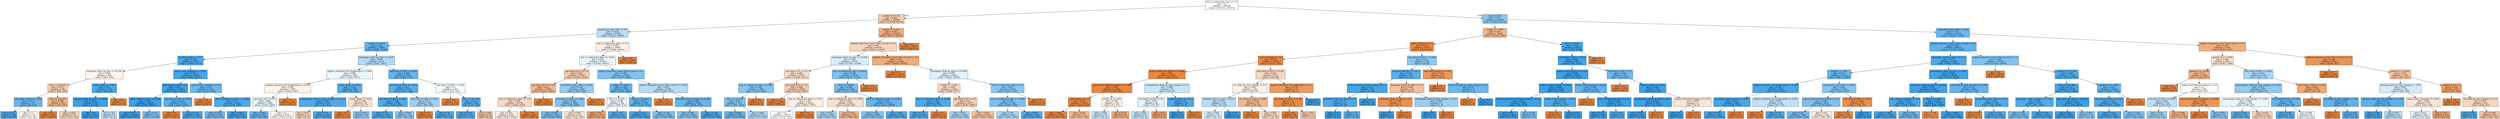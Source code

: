 digraph Tree {
node [shape=box, style="filled", color="black"] ;
0 [label="due_vs_submission_date <= 1.0\ngini = 0.5\nsamples = 294546\nvalue = [147273, 147273]", fillcolor="#e5813900"] ;
1 [label="gender_M <= 0.0\ngini = 0.464\nsamples = 180483\nvalue = [114338, 66145]", fillcolor="#e581396b"] ;
0 -> 1 [labeldistance=2.5, labelangle=45, headlabel="True"] ;
2 [label="assessment_type_TMA <= 0.0\ngini = 0.478\nsamples = 55798\nvalue = [22111, 33687]", fillcolor="#399de558"] ;
1 -> 2 ;
3 [label="weight <= 1.013\ngini = 0.29\nsamples = 20851\nvalue = [3665, 17186]", fillcolor="#399de5c9"] ;
2 -> 3 ;
4 [label="studied_credits <= 57.7\ngini = 0.168\nsamples = 14741\nvalue = [1368, 13373]", fillcolor="#399de5e5"] ;
3 -> 4 ;
5 [label="oucontent_clicks_by_days <= 43.581\ngini = 0.499\nsamples = 962\nvalue = [504, 458]", fillcolor="#e5813917"] ;
4 -> 5 ;
6 [label="date <= 222.004\ngini = 0.471\nsamples = 790\nvalue = [490, 300]", fillcolor="#e5813963"] ;
5 -> 6 ;
7 [label="imd_band_0-10% <= 0.154\ngini = 0.317\nsamples = 147\nvalue = [29, 118]", fillcolor="#399de5c0"] ;
6 -> 7 ;
8 [label="gini = 0.153\nsamples = 108\nvalue = [9, 99]", fillcolor="#399de5e8"] ;
7 -> 8 ;
9 [label="gini = 0.5\nsamples = 39\nvalue = [20, 19]", fillcolor="#e581390d"] ;
7 -> 9 ;
10 [label="date <= 228.979\ngini = 0.406\nsamples = 643\nvalue = [461, 182]", fillcolor="#e581399a"] ;
6 -> 10 ;
11 [label="gini = 0.0\nsamples = 186\nvalue = [186, 0]", fillcolor="#e58139ff"] ;
10 -> 11 ;
12 [label="gini = 0.479\nsamples = 457\nvalue = [275, 182]", fillcolor="#e5813956"] ;
10 -> 12 ;
13 [label="region_Wales <= 0.007\ngini = 0.15\nsamples = 172\nvalue = [14, 158]", fillcolor="#399de5e8"] ;
5 -> 13 ;
14 [label="glossary_clicks_by_days <= 8.482\ngini = 0.025\nsamples = 160\nvalue = [2, 158]", fillcolor="#399de5fc"] ;
13 -> 14 ;
15 [label="gini = 0.0\nsamples = 155\nvalue = [0, 155]", fillcolor="#399de5ff"] ;
14 -> 15 ;
16 [label="gini = 0.48\nsamples = 5\nvalue = [2, 3]", fillcolor="#399de555"] ;
14 -> 16 ;
17 [label="gini = 0.0\nsamples = 12\nvalue = [12, 0]", fillcolor="#e58139ff"] ;
13 -> 17 ;
18 [label="num_of_prev_attempts <= 0.001\ngini = 0.118\nsamples = 13779\nvalue = [864, 12915]", fillcolor="#399de5ee"] ;
4 -> 18 ;
19 [label="imd_band_0-10% <= 0.0\ngini = 0.073\nsamples = 11678\nvalue = [445, 11233]", fillcolor="#399de5f5"] ;
18 -> 19 ;
20 [label="folder_clicks_by_days <= 0.349\ngini = 0.046\nsamples = 10299\nvalue = [240, 10059]", fillcolor="#399de5f9"] ;
19 -> 20 ;
21 [label="gini = 0.04\nsamples = 10180\nvalue = [210, 9970]", fillcolor="#399de5fa"] ;
20 -> 21 ;
22 [label="gini = 0.377\nsamples = 119\nvalue = [30, 89]", fillcolor="#399de5a9"] ;
20 -> 22 ;
23 [label="imd_band_0-10% <= 0.993\ngini = 0.253\nsamples = 1379\nvalue = [205, 1174]", fillcolor="#399de5d2"] ;
19 -> 23 ;
24 [label="gini = 0.0\nsamples = 126\nvalue = [126, 0]", fillcolor="#e58139ff"] ;
23 -> 24 ;
25 [label="gini = 0.118\nsamples = 1253\nvalue = [79, 1174]", fillcolor="#399de5ee"] ;
23 -> 25 ;
26 [label="num_of_prev_attempts <= 1.0\ngini = 0.319\nsamples = 2101\nvalue = [419, 1682]", fillcolor="#399de5bf"] ;
18 -> 26 ;
27 [label="gini = 0.0\nsamples = 236\nvalue = [236, 0]", fillcolor="#e58139ff"] ;
26 -> 27 ;
28 [label="due_vs_submission_date <= -2.009\ngini = 0.177\nsamples = 1865\nvalue = [183, 1682]", fillcolor="#399de5e3"] ;
26 -> 28 ;
29 [label="gini = 0.332\nsamples = 728\nvalue = [153, 575]", fillcolor="#399de5bb"] ;
28 -> 29 ;
30 [label="gini = 0.051\nsamples = 1137\nvalue = [30, 1107]", fillcolor="#399de5f8"] ;
28 -> 30 ;
31 [label="homepage_clicks_by_days <= 20.97\ngini = 0.469\nsamples = 6110\nvalue = [2297, 3813]", fillcolor="#399de565"] ;
3 -> 31 ;
32 [label="highest_education_HE Qualification <= 0.999\ngini = 0.499\nsamples = 3965\nvalue = [1893, 2072]", fillcolor="#399de516"] ;
31 -> 32 ;
33 [label="highest_education_HE Qualification <= 0.002\ngini = 0.499\nsamples = 3467\nvalue = [1824, 1643]", fillcolor="#e5813919"] ;
32 -> 33 ;
34 [label="age_band_0-35 <= 0.0\ngini = 0.498\nsamples = 3084\nvalue = [1441, 1643]", fillcolor="#399de51f"] ;
33 -> 34 ;
35 [label="gini = 0.308\nsamples = 452\nvalue = [86, 366]", fillcolor="#399de5c3"] ;
34 -> 35 ;
36 [label="gini = 0.5\nsamples = 2632\nvalue = [1355, 1277]", fillcolor="#e581390f"] ;
34 -> 36 ;
37 [label="gini = 0.0\nsamples = 383\nvalue = [383, 0]", fillcolor="#e58139ff"] ;
33 -> 37 ;
38 [label="region_Wales <= 0.011\ngini = 0.239\nsamples = 498\nvalue = [69, 429]", fillcolor="#399de5d6"] ;
32 -> 38 ;
39 [label="externalquiz_clicks_by_days_change <= -3.214\ngini = 0.184\nsamples = 459\nvalue = [47, 412]", fillcolor="#399de5e2"] ;
38 -> 39 ;
40 [label="gini = 0.473\nsamples = 13\nvalue = [8, 5]", fillcolor="#e5813960"] ;
39 -> 40 ;
41 [label="gini = 0.16\nsamples = 446\nvalue = [39, 407]", fillcolor="#399de5e7"] ;
39 -> 41 ;
42 [label="region_Wales <= 0.98\ngini = 0.492\nsamples = 39\nvalue = [22, 17]", fillcolor="#e581393a"] ;
38 -> 42 ;
43 [label="gini = 0.0\nsamples = 15\nvalue = [15, 0]", fillcolor="#e58139ff"] ;
42 -> 43 ;
44 [label="gini = 0.413\nsamples = 24\nvalue = [7, 17]", fillcolor="#399de596"] ;
42 -> 44 ;
45 [label="imd_band_10-20% <= 0.009\ngini = 0.306\nsamples = 2145\nvalue = [404, 1741]", fillcolor="#399de5c4"] ;
31 -> 45 ;
46 [label="imd_band_20-30% <= 0.014\ngini = 0.237\nsamples = 1832\nvalue = [252, 1580]", fillcolor="#399de5d6"] ;
45 -> 46 ;
47 [label="imd_band_50-60% <= 0.004\ngini = 0.189\nsamples = 1588\nvalue = [168, 1420]", fillcolor="#399de5e1"] ;
46 -> 47 ;
48 [label="gini = 0.141\nsamples = 1365\nvalue = [104, 1261]", fillcolor="#399de5ea"] ;
47 -> 48 ;
49 [label="gini = 0.409\nsamples = 223\nvalue = [64, 159]", fillcolor="#399de598"] ;
47 -> 49 ;
50 [label="imd_band_20-30% <= 0.995\ngini = 0.451\nsamples = 244\nvalue = [84, 160]", fillcolor="#399de579"] ;
46 -> 50 ;
51 [label="gini = 0.0\nsamples = 65\nvalue = [65, 0]", fillcolor="#e58139ff"] ;
50 -> 51 ;
52 [label="gini = 0.19\nsamples = 179\nvalue = [19, 160]", fillcolor="#399de5e1"] ;
50 -> 52 ;
53 [label="imd_band_10-20% <= 0.995\ngini = 0.5\nsamples = 313\nvalue = [152, 161]", fillcolor="#399de50e"] ;
45 -> 53 ;
54 [label="gini = 0.0\nsamples = 127\nvalue = [127, 0]", fillcolor="#e58139ff"] ;
53 -> 54 ;
55 [label="date <= 207.428\ngini = 0.233\nsamples = 186\nvalue = [25, 161]", fillcolor="#399de5d7"] ;
53 -> 55 ;
56 [label="gini = 0.176\nsamples = 174\nvalue = [17, 157]", fillcolor="#399de5e3"] ;
55 -> 56 ;
57 [label="gini = 0.444\nsamples = 12\nvalue = [8, 4]", fillcolor="#e581397f"] ;
55 -> 57 ;
58 [label="due_vs_submission_date <= 0.0\ngini = 0.498\nsamples = 34947\nvalue = [18446, 16501]", fillcolor="#e581391b"] ;
2 -> 58 ;
59 [label="due_vs_submission_date <= -0.001\ngini = 0.498\nsamples = 31262\nvalue = [14761, 16501]", fillcolor="#399de51b"] ;
58 -> 59 ;
60 [label="age_band_35-55 <= 1.0\ngini = 0.467\nsamples = 17627\nvalue = [11091, 6536]", fillcolor="#e5813969"] ;
59 -> 60 ;
61 [label="age_band_35-55 <= 0.0\ngini = 0.424\nsamples = 14581\nvalue = [10141, 4440]", fillcolor="#e581398f"] ;
60 -> 61 ;
62 [label="due_vs_submission_date <= -1.0\ngini = 0.485\nsamples = 10706\nvalue = [6266, 4440]", fillcolor="#e581394a"] ;
61 -> 62 ;
63 [label="gini = 0.497\nsamples = 9623\nvalue = [5183, 4440]", fillcolor="#e5813925"] ;
62 -> 63 ;
64 [label="gini = 0.0\nsamples = 1083\nvalue = [1083, 0]", fillcolor="#e58139ff"] ;
62 -> 64 ;
65 [label="gini = 0.0\nsamples = 3875\nvalue = [3875, 0]", fillcolor="#e58139ff"] ;
61 -> 65 ;
66 [label="assessment_type_CMA <= 0.005\ngini = 0.429\nsamples = 3046\nvalue = [950, 2096]", fillcolor="#399de58b"] ;
60 -> 66 ;
67 [label="imd_band_10-20% <= 0.002\ngini = 0.399\nsamples = 2894\nvalue = [798, 2096]", fillcolor="#399de59e"] ;
66 -> 67 ;
68 [label="gini = 0.347\nsamples = 2447\nvalue = [546, 1901]", fillcolor="#399de5b6"] ;
67 -> 68 ;
69 [label="gini = 0.492\nsamples = 447\nvalue = [252, 195]", fillcolor="#e581393a"] ;
67 -> 69 ;
70 [label="gini = 0.0\nsamples = 152\nvalue = [152, 0]", fillcolor="#e58139ff"] ;
66 -> 70 ;
71 [label="highest_education_Lower Than A Level <= 0.0\ngini = 0.393\nsamples = 13635\nvalue = [3670, 9965]", fillcolor="#399de5a1"] ;
59 -> 71 ;
72 [label="weight <= 4.992\ngini = 0.304\nsamples = 7927\nvalue = [1481, 6446]", fillcolor="#399de5c4"] ;
71 -> 72 ;
73 [label="date <= 41.994\ngini = 0.499\nsamples = 524\nvalue = [249, 275]", fillcolor="#399de518"] ;
72 -> 73 ;
74 [label="gini = 0.317\nsamples = 273\nvalue = [219, 54]", fillcolor="#e58139c0"] ;
73 -> 74 ;
75 [label="gini = 0.21\nsamples = 251\nvalue = [30, 221]", fillcolor="#399de5dc"] ;
73 -> 75 ;
76 [label="date <= 111.011\ngini = 0.277\nsamples = 7403\nvalue = [1232, 6171]", fillcolor="#399de5cc"] ;
72 -> 76 ;
77 [label="gini = 0.12\nsamples = 3511\nvalue = [226, 3285]", fillcolor="#399de5ed"] ;
76 -> 77 ;
78 [label="gini = 0.383\nsamples = 3892\nvalue = [1006, 2886]", fillcolor="#399de5a6"] ;
76 -> 78 ;
79 [label="highest_education_Lower Than A Level <= 0.999\ngini = 0.473\nsamples = 5708\nvalue = [2189, 3519]", fillcolor="#399de560"] ;
71 -> 79 ;
80 [label="gini = 0.0\nsamples = 1359\nvalue = [1359, 0]", fillcolor="#e58139ff"] ;
79 -> 80 ;
81 [label="forumng_clicks_by_days <= 11.983\ngini = 0.309\nsamples = 4349\nvalue = [830, 3519]", fillcolor="#399de5c3"] ;
79 -> 81 ;
82 [label="gini = 0.389\nsamples = 2668\nvalue = [705, 1963]", fillcolor="#399de5a3"] ;
81 -> 82 ;
83 [label="gini = 0.138\nsamples = 1681\nvalue = [125, 1556]", fillcolor="#399de5eb"] ;
81 -> 83 ;
84 [label="gini = 0.0\nsamples = 3685\nvalue = [3685, 0]", fillcolor="#e58139ff"] ;
58 -> 84 ;
85 [label="gender_F <= 0.0\ngini = 0.385\nsamples = 124685\nvalue = [92227, 32458]", fillcolor="#e58139a5"] ;
1 -> 85 ;
86 [label="highest_education_Lower Than A Level <= 0.0\ngini = 0.48\nsamples = 81070\nvalue = [48612, 32458]", fillcolor="#e5813955"] ;
85 -> 86 ;
87 [label="homepage_clicks_by_days <= 14.993\ngini = 0.495\nsamples = 39707\nvalue = [17807, 21900]", fillcolor="#399de530"] ;
86 -> 87 ;
88 [label="age_band_0-35 <= 0.0\ngini = 0.489\nsamples = 23677\nvalue = [13560, 10117]", fillcolor="#e5813941"] ;
87 -> 88 ;
89 [label="due_vs_submission_date <= 0.002\ngini = 0.406\nsamples = 3664\nvalue = [1038, 2626]", fillcolor="#399de59a"] ;
88 -> 89 ;
90 [label="date <= 131.019\ngini = 0.39\nsamples = 3577\nvalue = [951, 2626]", fillcolor="#399de5a3"] ;
89 -> 90 ;
91 [label="gini = 0.304\nsamples = 2003\nvalue = [374, 1629]", fillcolor="#399de5c4"] ;
90 -> 91 ;
92 [label="gini = 0.464\nsamples = 1574\nvalue = [577, 997]", fillcolor="#399de56b"] ;
90 -> 92 ;
93 [label="gini = 0.0\nsamples = 87\nvalue = [87, 0]", fillcolor="#e58139ff"] ;
89 -> 93 ;
94 [label="age_band_0-35 <= 1.0\ngini = 0.468\nsamples = 20013\nvalue = [12522, 7491]", fillcolor="#e5813966"] ;
88 -> 94 ;
95 [label="gini = 0.0\nsamples = 3890\nvalue = [3890, 0]", fillcolor="#e58139ff"] ;
94 -> 95 ;
96 [label="due_vs_submission_date <= 0.001\ngini = 0.497\nsamples = 16123\nvalue = [8632, 7491]", fillcolor="#e5813922"] ;
94 -> 96 ;
97 [label="gini = 0.5\nsamples = 14970\nvalue = [7479, 7491]", fillcolor="#399de500"] ;
96 -> 97 ;
98 [label="gini = 0.0\nsamples = 1153\nvalue = [1153, 0]", fillcolor="#e58139ff"] ;
96 -> 98 ;
99 [label="due_vs_submission_date <= 0.001\ngini = 0.389\nsamples = 16030\nvalue = [4247, 11783]", fillcolor="#399de5a3"] ;
87 -> 99 ;
100 [label="date <= 18.803\ngini = 0.368\nsamples = 15558\nvalue = [3775, 11783]", fillcolor="#399de5ad"] ;
99 -> 100 ;
101 [label="due_vs_submission_date <= -2.999\ngini = 0.491\nsamples = 2185\nvalue = [1240, 945]", fillcolor="#e581393d"] ;
100 -> 101 ;
102 [label="gini = 0.452\nsamples = 846\nvalue = [292, 554]", fillcolor="#399de579"] ;
101 -> 102 ;
103 [label="gini = 0.413\nsamples = 1339\nvalue = [948, 391]", fillcolor="#e5813996"] ;
101 -> 103 ;
104 [label="due_vs_submission_date <= -0.002\ngini = 0.307\nsamples = 13373\nvalue = [2535, 10838]", fillcolor="#399de5c3"] ;
100 -> 104 ;
105 [label="gini = 0.391\nsamples = 6897\nvalue = [1842, 5055]", fillcolor="#399de5a2"] ;
104 -> 105 ;
106 [label="gini = 0.191\nsamples = 6476\nvalue = [693, 5783]", fillcolor="#399de5e0"] ;
104 -> 106 ;
107 [label="gini = 0.0\nsamples = 472\nvalue = [472, 0]", fillcolor="#e58139ff"] ;
99 -> 107 ;
108 [label="highest_education_Lower Than A Level <= 1.0\ngini = 0.38\nsamples = 41363\nvalue = [30805, 10558]", fillcolor="#e58139a8"] ;
86 -> 108 ;
109 [label="gini = 0.0\nsamples = 21760\nvalue = [21760, 0]", fillcolor="#e58139ff"] ;
108 -> 109 ;
110 [label="homepage_clicks_by_days <= 15.998\ngini = 0.497\nsamples = 19603\nvalue = [9045, 10558]", fillcolor="#399de525"] ;
108 -> 110 ;
111 [label="weight <= 1.046\ngini = 0.486\nsamples = 11445\nvalue = [6688, 4757]", fillcolor="#e581394a"] ;
110 -> 111 ;
112 [label="due_vs_submission_date <= 0.039\ngini = 0.195\nsamples = 868\nvalue = [95, 773]", fillcolor="#399de5e0"] ;
111 -> 112 ;
113 [label="gini = 0.175\nsamples = 856\nvalue = [83, 773]", fillcolor="#399de5e4"] ;
112 -> 113 ;
114 [label="gini = 0.0\nsamples = 12\nvalue = [12, 0]", fillcolor="#e58139ff"] ;
112 -> 114 ;
115 [label="age_band_0-35 <= 0.0\ngini = 0.47\nsamples = 10577\nvalue = [6593, 3984]", fillcolor="#e5813965"] ;
111 -> 115 ;
116 [label="gini = 0.457\nsamples = 1468\nvalue = [519, 949]", fillcolor="#399de574"] ;
115 -> 116 ;
117 [label="gini = 0.444\nsamples = 9109\nvalue = [6074, 3035]", fillcolor="#e5813980"] ;
115 -> 117 ;
118 [label="due_vs_submission_date <= 0.0\ngini = 0.411\nsamples = 8158\nvalue = [2357, 5801]", fillcolor="#399de597"] ;
110 -> 118 ;
119 [label="due_vs_submission_date <= -0.004\ngini = 0.38\nsamples = 7788\nvalue = [1987, 5801]", fillcolor="#399de5a8"] ;
118 -> 119 ;
120 [label="gini = 0.46\nsamples = 4465\nvalue = [1605, 2860]", fillcolor="#399de570"] ;
119 -> 120 ;
121 [label="gini = 0.203\nsamples = 3323\nvalue = [382, 2941]", fillcolor="#399de5de"] ;
119 -> 121 ;
122 [label="gini = 0.0\nsamples = 370\nvalue = [370, 0]", fillcolor="#e58139ff"] ;
118 -> 122 ;
123 [label="gini = 0.0\nsamples = 43615\nvalue = [43615, 0]", fillcolor="#e58139ff"] ;
85 -> 123 ;
124 [label="date <= 20.0\ngini = 0.411\nsamples = 114063\nvalue = [32935, 81128]", fillcolor="#399de597"] ;
0 -> 124 [labeldistance=2.5, labelangle=-45, headlabel="False"] ;
125 [label="weight <= 4.999\ngini = 0.421\nsamples = 18485\nvalue = [12918, 5567]", fillcolor="#e5813991"] ;
124 -> 125 ;
126 [label="region_Ireland <= 1.0\ngini = 0.114\nsamples = 13427\nvalue = [12616, 811]", fillcolor="#e58139ef"] ;
125 -> 126 ;
127 [label="region_Scotland <= 1.0\ngini = 0.102\nsamples = 13293\nvalue = [12577, 716]", fillcolor="#e58139f0"] ;
126 -> 127 ;
128 [label="region_South East Region <= 0.998\ngini = 0.09\nsamples = 13050\nvalue = [12432, 618]", fillcolor="#e58139f2"] ;
127 -> 128 ;
129 [label="region_West Midlands Region <= 0.999\ngini = 0.084\nsamples = 12960\nvalue = [12394, 566]", fillcolor="#e58139f3"] ;
128 -> 129 ;
130 [label="region_Wales <= 1.0\ngini = 0.075\nsamples = 12826\nvalue = [12323, 503]", fillcolor="#e58139f5"] ;
129 -> 130 ;
131 [label="gini = 0.062\nsamples = 12493\nvalue = [12092, 401]", fillcolor="#e58139f7"] ;
130 -> 131 ;
132 [label="gini = 0.425\nsamples = 333\nvalue = [231, 102]", fillcolor="#e581398e"] ;
130 -> 132 ;
133 [label="gender_M <= 0.03\ngini = 0.498\nsamples = 134\nvalue = [71, 63]", fillcolor="#e581391d"] ;
129 -> 133 ;
134 [label="gini = 0.488\nsamples = 90\nvalue = [38, 52]", fillcolor="#399de545"] ;
133 -> 134 ;
135 [label="gini = 0.375\nsamples = 44\nvalue = [33, 11]", fillcolor="#e58139aa"] ;
133 -> 135 ;
136 [label="oucollaborate_clicks_by_days_change <= 0.5\ngini = 0.488\nsamples = 90\nvalue = [38, 52]", fillcolor="#399de545"] ;
128 -> 136 ;
137 [label="imd_band_20-30% <= 0.5\ngini = 0.497\nsamples = 80\nvalue = [37, 43]", fillcolor="#399de524"] ;
136 -> 137 ;
138 [label="gini = 0.485\nsamples = 70\nvalue = [29, 41]", fillcolor="#399de54b"] ;
137 -> 138 ;
139 [label="gini = 0.32\nsamples = 10\nvalue = [8, 2]", fillcolor="#e58139bf"] ;
137 -> 139 ;
140 [label="studied_credits <= 157.5\ngini = 0.18\nsamples = 10\nvalue = [1, 9]", fillcolor="#399de5e3"] ;
136 -> 140 ;
141 [label="gini = 0.0\nsamples = 9\nvalue = [0, 9]", fillcolor="#399de5ff"] ;
140 -> 141 ;
142 [label="gini = 0.0\nsamples = 1\nvalue = [1, 0]", fillcolor="#e58139ff"] ;
140 -> 142 ;
143 [label="imd_band_20-30% <= 0.007\ngini = 0.481\nsamples = 243\nvalue = [145, 98]", fillcolor="#e5813953"] ;
127 -> 143 ;
144 [label="url_clicks_by_days_change <= 0.0\ngini = 0.498\nsamples = 189\nvalue = [100, 89]", fillcolor="#e581391c"] ;
143 -> 144 ;
145 [label="forumng_clicks_by_days <= 34.0\ngini = 0.478\nsamples = 104\nvalue = [41, 63]", fillcolor="#399de559"] ;
144 -> 145 ;
146 [label="gini = 0.494\nsamples = 92\nvalue = [41, 51]", fillcolor="#399de532"] ;
145 -> 146 ;
147 [label="gini = 0.0\nsamples = 12\nvalue = [0, 12]", fillcolor="#399de5ff"] ;
145 -> 147 ;
148 [label="url_clicks_by_days <= 0.999\ngini = 0.425\nsamples = 85\nvalue = [59, 26]", fillcolor="#e581398f"] ;
144 -> 148 ;
149 [label="gini = 0.0\nsamples = 21\nvalue = [21, 0]", fillcolor="#e58139ff"] ;
148 -> 149 ;
150 [label="gini = 0.482\nsamples = 64\nvalue = [38, 26]", fillcolor="#e5813951"] ;
148 -> 150 ;
151 [label="highest_education_HE Qualification <= 0.5\ngini = 0.278\nsamples = 54\nvalue = [45, 9]", fillcolor="#e58139cc"] ;
143 -> 151 ;
152 [label="imd_band_20-30% <= 0.999\ngini = 0.15\nsamples = 49\nvalue = [45, 4]", fillcolor="#e58139e8"] ;
151 -> 152 ;
153 [label="gini = 0.0\nsamples = 38\nvalue = [38, 0]", fillcolor="#e58139ff"] ;
152 -> 153 ;
154 [label="gini = 0.463\nsamples = 11\nvalue = [7, 4]", fillcolor="#e581396d"] ;
152 -> 154 ;
155 [label="gini = 0.0\nsamples = 5\nvalue = [0, 5]", fillcolor="#399de5ff"] ;
151 -> 155 ;
156 [label="imd_band_80-90% <= 0.008\ngini = 0.413\nsamples = 134\nvalue = [39, 95]", fillcolor="#399de596"] ;
126 -> 156 ;
157 [label="imd_band_60-70% <= 0.017\ngini = 0.254\nsamples = 107\nvalue = [16, 91]", fillcolor="#399de5d2"] ;
156 -> 157 ;
158 [label="forumng_clicks_by_days_change <= 0.5\ngini = 0.122\nsamples = 92\nvalue = [6, 86]", fillcolor="#399de5ed"] ;
157 -> 158 ;
159 [label="oucontent_clicks_by_days <= 0.5\ngini = 0.175\nsamples = 62\nvalue = [6, 56]", fillcolor="#399de5e4"] ;
158 -> 159 ;
160 [label="gini = 0.0\nsamples = 21\nvalue = [0, 21]", fillcolor="#399de5ff"] ;
159 -> 160 ;
161 [label="gini = 0.25\nsamples = 41\nvalue = [6, 35]", fillcolor="#399de5d3"] ;
159 -> 161 ;
162 [label="gini = 0.0\nsamples = 30\nvalue = [0, 30]", fillcolor="#399de5ff"] ;
158 -> 162 ;
163 [label="homepage_clicks_by_days <= 7.5\ngini = 0.444\nsamples = 15\nvalue = [10, 5]", fillcolor="#e581397f"] ;
157 -> 163 ;
164 [label="homepage_clicks_by_days <= 3.5\ngini = 0.198\nsamples = 9\nvalue = [8, 1]", fillcolor="#e58139df"] ;
163 -> 164 ;
165 [label="gini = 0.0\nsamples = 1\nvalue = [0, 1]", fillcolor="#399de5ff"] ;
164 -> 165 ;
166 [label="gini = 0.0\nsamples = 8\nvalue = [8, 0]", fillcolor="#e58139ff"] ;
164 -> 166 ;
167 [label="homepage_clicks_by_days_change <= 32.0\ngini = 0.444\nsamples = 6\nvalue = [2, 4]", fillcolor="#399de57f"] ;
163 -> 167 ;
168 [label="gini = 0.0\nsamples = 4\nvalue = [0, 4]", fillcolor="#399de5ff"] ;
167 -> 168 ;
169 [label="gini = 0.0\nsamples = 2\nvalue = [2, 0]", fillcolor="#e58139ff"] ;
167 -> 169 ;
170 [label="imd_band_80-90% <= 0.951\ngini = 0.252\nsamples = 27\nvalue = [23, 4]", fillcolor="#e58139d3"] ;
156 -> 170 ;
171 [label="gini = 0.0\nsamples = 22\nvalue = [22, 0]", fillcolor="#e58139ff"] ;
170 -> 171 ;
172 [label="resource_clicks_by_days_change <= 0.5\ngini = 0.32\nsamples = 5\nvalue = [1, 4]", fillcolor="#399de5bf"] ;
170 -> 172 ;
173 [label="gini = 0.0\nsamples = 1\nvalue = [1, 0]", fillcolor="#e58139ff"] ;
172 -> 173 ;
174 [label="gini = 0.0\nsamples = 4\nvalue = [0, 4]", fillcolor="#399de5ff"] ;
172 -> 174 ;
175 [label="date <= 19.02\ngini = 0.112\nsamples = 5058\nvalue = [302, 4756]", fillcolor="#399de5ef"] ;
125 -> 175 ;
176 [label="imd_band_0-10% <= 0.005\ngini = 0.099\nsamples = 5017\nvalue = [261, 4756]", fillcolor="#399de5f1"] ;
175 -> 176 ;
177 [label="region_North Region <= 0.038\ngini = 0.06\nsamples = 4456\nvalue = [137, 4319]", fillcolor="#399de5f7"] ;
176 -> 177 ;
178 [label="region_London Region <= 0.036\ngini = 0.046\nsamples = 4242\nvalue = [99, 4143]", fillcolor="#399de5f9"] ;
177 -> 178 ;
179 [label="highest_education_No Formal quals <= 0.219\ngini = 0.03\nsamples = 3880\nvalue = [60, 3820]", fillcolor="#399de5fb"] ;
178 -> 179 ;
180 [label="gini = 0.027\nsamples = 3850\nvalue = [53, 3797]", fillcolor="#399de5fb"] ;
179 -> 180 ;
181 [label="gini = 0.358\nsamples = 30\nvalue = [7, 23]", fillcolor="#399de5b1"] ;
179 -> 181 ;
182 [label="region_London Region <= 0.96\ngini = 0.192\nsamples = 362\nvalue = [39, 323]", fillcolor="#399de5e0"] ;
178 -> 182 ;
183 [label="gini = 0.0\nsamples = 37\nvalue = [37, 0]", fillcolor="#e58139ff"] ;
182 -> 183 ;
184 [label="gini = 0.012\nsamples = 325\nvalue = [2, 323]", fillcolor="#399de5fd"] ;
182 -> 184 ;
185 [label="region_North Region <= 0.918\ngini = 0.292\nsamples = 214\nvalue = [38, 176]", fillcolor="#399de5c8"] ;
177 -> 185 ;
186 [label="gini = 0.0\nsamples = 36\nvalue = [36, 0]", fillcolor="#e58139ff"] ;
185 -> 186 ;
187 [label="due_vs_submission_date <= 11.5\ngini = 0.022\nsamples = 178\nvalue = [2, 176]", fillcolor="#399de5fc"] ;
185 -> 187 ;
188 [label="gini = 0.012\nsamples = 168\nvalue = [1, 167]", fillcolor="#399de5fd"] ;
187 -> 188 ;
189 [label="gini = 0.18\nsamples = 10\nvalue = [1, 9]", fillcolor="#399de5e3"] ;
187 -> 189 ;
190 [label="imd_band_0-10% <= 1.0\ngini = 0.344\nsamples = 561\nvalue = [124, 437]", fillcolor="#399de5b7"] ;
176 -> 190 ;
191 [label="gini = 0.0\nsamples = 108\nvalue = [108, 0]", fillcolor="#e58139ff"] ;
190 -> 191 ;
192 [label="studied_credits <= 225.0\ngini = 0.068\nsamples = 453\nvalue = [16, 437]", fillcolor="#399de5f6"] ;
190 -> 192 ;
193 [label="ouelluminate_clicks_by_days <= 18.5\ngini = 0.048\nsamples = 444\nvalue = [11, 433]", fillcolor="#399de5f9"] ;
192 -> 193 ;
194 [label="gini = 0.044\nsamples = 443\nvalue = [10, 433]", fillcolor="#399de5f9"] ;
193 -> 194 ;
195 [label="gini = 0.0\nsamples = 1\nvalue = [1, 0]", fillcolor="#e58139ff"] ;
193 -> 195 ;
196 [label="region_South West Region <= 0.274\ngini = 0.494\nsamples = 9\nvalue = [5, 4]", fillcolor="#e5813933"] ;
192 -> 196 ;
197 [label="gini = 0.0\nsamples = 4\nvalue = [0, 4]", fillcolor="#399de5ff"] ;
196 -> 197 ;
198 [label="gini = 0.0\nsamples = 5\nvalue = [5, 0]", fillcolor="#e58139ff"] ;
196 -> 198 ;
199 [label="gini = 0.0\nsamples = 41\nvalue = [41, 0]", fillcolor="#e58139ff"] ;
175 -> 199 ;
200 [label="assessment_type_Exam <= 0.03\ngini = 0.331\nsamples = 95578\nvalue = [20017, 75561]", fillcolor="#399de5bb"] ;
124 -> 200 ;
201 [label="highest_education_Lower Than A Level <= 0.0\ngini = 0.285\nsamples = 89219\nvalue = [15325, 73894]", fillcolor="#399de5ca"] ;
200 -> 201 ;
202 [label="homepage_clicks_by_days <= 10.0\ngini = 0.175\nsamples = 50966\nvalue = [4941, 46025]", fillcolor="#399de5e4"] ;
201 -> 202 ;
203 [label="weight <= 1.002\ngini = 0.317\nsamples = 14712\nvalue = [2907, 11805]", fillcolor="#399de5c0"] ;
202 -> 203 ;
204 [label="highest_education_No Formal quals <= 0.004\ngini = 0.146\nsamples = 6123\nvalue = [487, 5636]", fillcolor="#399de5e9"] ;
203 -> 204 ;
205 [label="homepage_clicks_by_days <= 9.025\ngini = 0.125\nsamples = 5897\nvalue = [395, 5502]", fillcolor="#399de5ed"] ;
204 -> 205 ;
206 [label="gini = 0.119\nsamples = 5874\nvalue = [372, 5502]", fillcolor="#399de5ee"] ;
205 -> 206 ;
207 [label="gini = 0.0\nsamples = 23\nvalue = [23, 0]", fillcolor="#e58139ff"] ;
205 -> 207 ;
208 [label="highest_education_No Formal quals <= 0.997\ngini = 0.483\nsamples = 226\nvalue = [92, 134]", fillcolor="#399de550"] ;
204 -> 208 ;
209 [label="gini = 0.0\nsamples = 76\nvalue = [76, 0]", fillcolor="#e58139ff"] ;
208 -> 209 ;
210 [label="gini = 0.191\nsamples = 150\nvalue = [16, 134]", fillcolor="#399de5e1"] ;
208 -> 210 ;
211 [label="assessment_type_CMA <= 0.001\ngini = 0.405\nsamples = 8589\nvalue = [2420, 6169]", fillcolor="#399de59b"] ;
203 -> 211 ;
212 [label="region_North Western Region <= 0.0\ngini = 0.382\nsamples = 8252\nvalue = [2118, 6134]", fillcolor="#399de5a7"] ;
211 -> 212 ;
213 [label="gini = 0.347\nsamples = 7386\nvalue = [1650, 5736]", fillcolor="#399de5b6"] ;
212 -> 213 ;
214 [label="gini = 0.497\nsamples = 866\nvalue = [468, 398]", fillcolor="#e5813926"] ;
212 -> 214 ;
215 [label="imd_band_80-90% <= 0.966\ngini = 0.186\nsamples = 337\nvalue = [302, 35]", fillcolor="#e58139e1"] ;
211 -> 215 ;
216 [label="gini = 0.141\nsamples = 327\nvalue = [302, 25]", fillcolor="#e58139ea"] ;
215 -> 216 ;
217 [label="gini = 0.0\nsamples = 10\nvalue = [0, 10]", fillcolor="#399de5ff"] ;
215 -> 217 ;
218 [label="externalquiz_clicks_by_days <= 0.001\ngini = 0.106\nsamples = 36254\nvalue = [2034, 34220]", fillcolor="#399de5f0"] ;
202 -> 218 ;
219 [label="oucontent_clicks_by_days <= 56.816\ngini = 0.078\nsamples = 32402\nvalue = [1322, 31080]", fillcolor="#399de5f4"] ;
218 -> 219 ;
220 [label="num_of_prev_attempts <= 0.0\ngini = 0.126\nsamples = 15012\nvalue = [1018, 13994]", fillcolor="#399de5ec"] ;
219 -> 220 ;
221 [label="gini = 0.104\nsamples = 13706\nvalue = [753, 12953]", fillcolor="#399de5f0"] ;
220 -> 221 ;
222 [label="gini = 0.323\nsamples = 1306\nvalue = [265, 1041]", fillcolor="#399de5be"] ;
220 -> 222 ;
223 [label="date <= 23.961\ngini = 0.034\nsamples = 17390\nvalue = [304, 17086]", fillcolor="#399de5fa"] ;
219 -> 223 ;
224 [label="gini = 0.198\nsamples = 18\nvalue = [16, 2]", fillcolor="#e58139df"] ;
223 -> 224 ;
225 [label="gini = 0.033\nsamples = 17372\nvalue = [288, 17084]", fillcolor="#399de5fb"] ;
223 -> 225 ;
226 [label="externalquiz_clicks_by_days <= 0.999\ngini = 0.301\nsamples = 3852\nvalue = [712, 3140]", fillcolor="#399de5c5"] ;
218 -> 226 ;
227 [label="gini = 0.0\nsamples = 325\nvalue = [325, 0]", fillcolor="#e58139ff"] ;
226 -> 227 ;
228 [label="assessment_type_TMA <= 0.979\ngini = 0.195\nsamples = 3527\nvalue = [387, 3140]", fillcolor="#399de5e0"] ;
226 -> 228 ;
229 [label="gini = 0.048\nsamples = 41\nvalue = [40, 1]", fillcolor="#e58139f9"] ;
228 -> 229 ;
230 [label="gini = 0.179\nsamples = 3486\nvalue = [347, 3139]", fillcolor="#399de5e3"] ;
228 -> 230 ;
231 [label="highest_education_Lower Than A Level <= 1.0\ngini = 0.396\nsamples = 38253\nvalue = [10384, 27869]", fillcolor="#399de5a0"] ;
201 -> 231 ;
232 [label="gini = 0.0\nsamples = 6655\nvalue = [6655, 0]", fillcolor="#e58139ff"] ;
231 -> 232 ;
233 [label="gender_F <= 0.004\ngini = 0.208\nsamples = 31598\nvalue = [3729, 27869]", fillcolor="#399de5dd"] ;
231 -> 233 ;
234 [label="date <= 220.406\ngini = 0.121\nsamples = 16740\nvalue = [1079, 15661]", fillcolor="#399de5ed"] ;
233 -> 234 ;
235 [label="homepage_clicks_by_days <= 11.925\ngini = 0.205\nsamples = 8327\nvalue = [963, 7364]", fillcolor="#399de5de"] ;
234 -> 235 ;
236 [label="gini = 0.355\nsamples = 2295\nvalue = [529, 1766]", fillcolor="#399de5b3"] ;
235 -> 236 ;
237 [label="gini = 0.134\nsamples = 6032\nvalue = [434, 5598]", fillcolor="#399de5eb"] ;
235 -> 237 ;
238 [label="quiz_clicks_by_days <= 765.256\ngini = 0.027\nsamples = 8413\nvalue = [116, 8297]", fillcolor="#399de5fb"] ;
234 -> 238 ;
239 [label="gini = 0.02\nsamples = 8298\nvalue = [83, 8215]", fillcolor="#399de5fc"] ;
238 -> 239 ;
240 [label="gini = 0.409\nsamples = 115\nvalue = [33, 82]", fillcolor="#399de598"] ;
238 -> 240 ;
241 [label="gender_M <= 0.002\ngini = 0.293\nsamples = 14858\nvalue = [2650, 12208]", fillcolor="#399de5c8"] ;
233 -> 241 ;
242 [label="imd_band_40-50% <= 0.003\ngini = 0.193\nsamples = 13691\nvalue = [1483, 12208]", fillcolor="#399de5e0"] ;
241 -> 242 ;
243 [label="gini = 0.158\nsamples = 11959\nvalue = [1037, 10922]", fillcolor="#399de5e7"] ;
242 -> 243 ;
244 [label="gini = 0.382\nsamples = 1732\nvalue = [446, 1286]", fillcolor="#399de5a7"] ;
242 -> 244 ;
245 [label="gini = 0.0\nsamples = 1167\nvalue = [1167, 0]", fillcolor="#e58139ff"] ;
241 -> 245 ;
246 [label="highest_education_Lower Than A Level <= 0.0\ngini = 0.387\nsamples = 6359\nvalue = [4692, 1667]", fillcolor="#e58139a4"] ;
200 -> 246 ;
247 [label="gender_M <= 0.999\ngini = 0.489\nsamples = 2807\nvalue = [1607, 1200]", fillcolor="#e5813941"] ;
246 -> 247 ;
248 [label="gender_F <= 0.999\ngini = 0.41\nsamples = 1689\nvalue = [1202, 487]", fillcolor="#e5813998"] ;
247 -> 248 ;
249 [label="gini = 0.0\nsamples = 694\nvalue = [694, 0]", fillcolor="#e58139ff"] ;
248 -> 249 ;
250 [label="region_North Western Region <= 0.0\ngini = 0.5\nsamples = 995\nvalue = [508, 487]", fillcolor="#e581390b"] ;
248 -> 250 ;
251 [label="imd_band_20-30% <= 0.001\ngini = 0.483\nsamples = 768\nvalue = [314, 454]", fillcolor="#399de54f"] ;
250 -> 251 ;
252 [label="gini = 0.434\nsamples = 601\nvalue = [191, 410]", fillcolor="#399de588"] ;
251 -> 252 ;
253 [label="gini = 0.388\nsamples = 167\nvalue = [123, 44]", fillcolor="#e58139a4"] ;
251 -> 253 ;
254 [label="region_North Western Region <= 0.998\ngini = 0.248\nsamples = 227\nvalue = [194, 33]", fillcolor="#e58139d4"] ;
250 -> 254 ;
255 [label="gini = 0.0\nsamples = 182\nvalue = [182, 0]", fillcolor="#e58139ff"] ;
254 -> 255 ;
256 [label="gini = 0.391\nsamples = 45\nvalue = [12, 33]", fillcolor="#399de5a2"] ;
254 -> 256 ;
257 [label="imd_band_10-20% <= 0.001\ngini = 0.462\nsamples = 1118\nvalue = [405, 713]", fillcolor="#399de56e"] ;
247 -> 257 ;
258 [label="externalquiz_clicks_by_days_change <= -0.025\ngini = 0.423\nsamples = 975\nvalue = [296, 679]", fillcolor="#399de590"] ;
257 -> 258 ;
259 [label="externalquiz_clicks_by_days_change <= -2.994\ngini = 0.499\nsamples = 401\nvalue = [190, 211]", fillcolor="#399de519"] ;
258 -> 259 ;
260 [label="gini = 0.234\nsamples = 118\nvalue = [16, 102]", fillcolor="#399de5d7"] ;
259 -> 260 ;
261 [label="gini = 0.474\nsamples = 283\nvalue = [174, 109]", fillcolor="#e581395f"] ;
259 -> 261 ;
262 [label="imd_band_60-70% <= 0.005\ngini = 0.301\nsamples = 574\nvalue = [106, 468]", fillcolor="#399de5c5"] ;
258 -> 262 ;
263 [label="gini = 0.235\nsamples = 492\nvalue = [67, 425]", fillcolor="#399de5d7"] ;
262 -> 263 ;
264 [label="gini = 0.499\nsamples = 82\nvalue = [39, 43]", fillcolor="#399de518"] ;
262 -> 264 ;
265 [label="imd_band_10-20% <= 0.993\ngini = 0.362\nsamples = 143\nvalue = [109, 34]", fillcolor="#e58139af"] ;
257 -> 265 ;
266 [label="gini = 0.0\nsamples = 102\nvalue = [102, 0]", fillcolor="#e58139ff"] ;
265 -> 266 ;
267 [label="url_clicks_by_days_change <= -8.0\ngini = 0.283\nsamples = 41\nvalue = [7, 34]", fillcolor="#399de5ca"] ;
265 -> 267 ;
268 [label="gini = 0.0\nsamples = 1\nvalue = [1, 0]", fillcolor="#e58139ff"] ;
267 -> 268 ;
269 [label="gini = 0.255\nsamples = 40\nvalue = [6, 34]", fillcolor="#399de5d2"] ;
267 -> 269 ;
270 [label="highest_education_Lower Than A Level <= 1.0\ngini = 0.228\nsamples = 3552\nvalue = [3085, 467]", fillcolor="#e58139d8"] ;
246 -> 270 ;
271 [label="gini = 0.0\nsamples = 2202\nvalue = [2202, 0]", fillcolor="#e58139ff"] ;
270 -> 271 ;
272 [label="gender_F <= 0.001\ngini = 0.453\nsamples = 1350\nvalue = [883, 467]", fillcolor="#e5813978"] ;
270 -> 272 ;
273 [label="forumng_clicks_by_days_change <= -2.98\ngini = 0.493\nsamples = 536\nvalue = [236, 300]", fillcolor="#399de536"] ;
272 -> 273 ;
274 [label="subpage_clicks_by_days_change <= -5.767\ngini = 0.272\nsamples = 160\nvalue = [26, 134]", fillcolor="#399de5ce"] ;
273 -> 274 ;
275 [label="gini = 0.106\nsamples = 107\nvalue = [6, 101]", fillcolor="#399de5f0"] ;
274 -> 275 ;
276 [label="gini = 0.47\nsamples = 53\nvalue = [20, 33]", fillcolor="#399de564"] ;
274 -> 276 ;
277 [label="num_of_prev_attempts <= 0.001\ngini = 0.493\nsamples = 376\nvalue = [210, 166]", fillcolor="#e5813935"] ;
273 -> 277 ;
278 [label="gini = 0.497\nsamples = 266\nvalue = [123, 143]", fillcolor="#399de524"] ;
277 -> 278 ;
279 [label="gini = 0.331\nsamples = 110\nvalue = [87, 23]", fillcolor="#e58139bc"] ;
277 -> 279 ;
280 [label="gender_F <= 1.0\ngini = 0.326\nsamples = 814\nvalue = [647, 167]", fillcolor="#e58139bd"] ;
272 -> 280 ;
281 [label="gini = 0.0\nsamples = 398\nvalue = [398, 0]", fillcolor="#e58139ff"] ;
280 -> 281 ;
282 [label="url_clicks_by_days_change <= -2.5\ngini = 0.481\nsamples = 416\nvalue = [249, 167]", fillcolor="#e5813954"] ;
280 -> 282 ;
283 [label="gini = 0.183\nsamples = 49\nvalue = [5, 44]", fillcolor="#399de5e2"] ;
282 -> 283 ;
284 [label="gini = 0.446\nsamples = 367\nvalue = [244, 123]", fillcolor="#e581397e"] ;
282 -> 284 ;
}